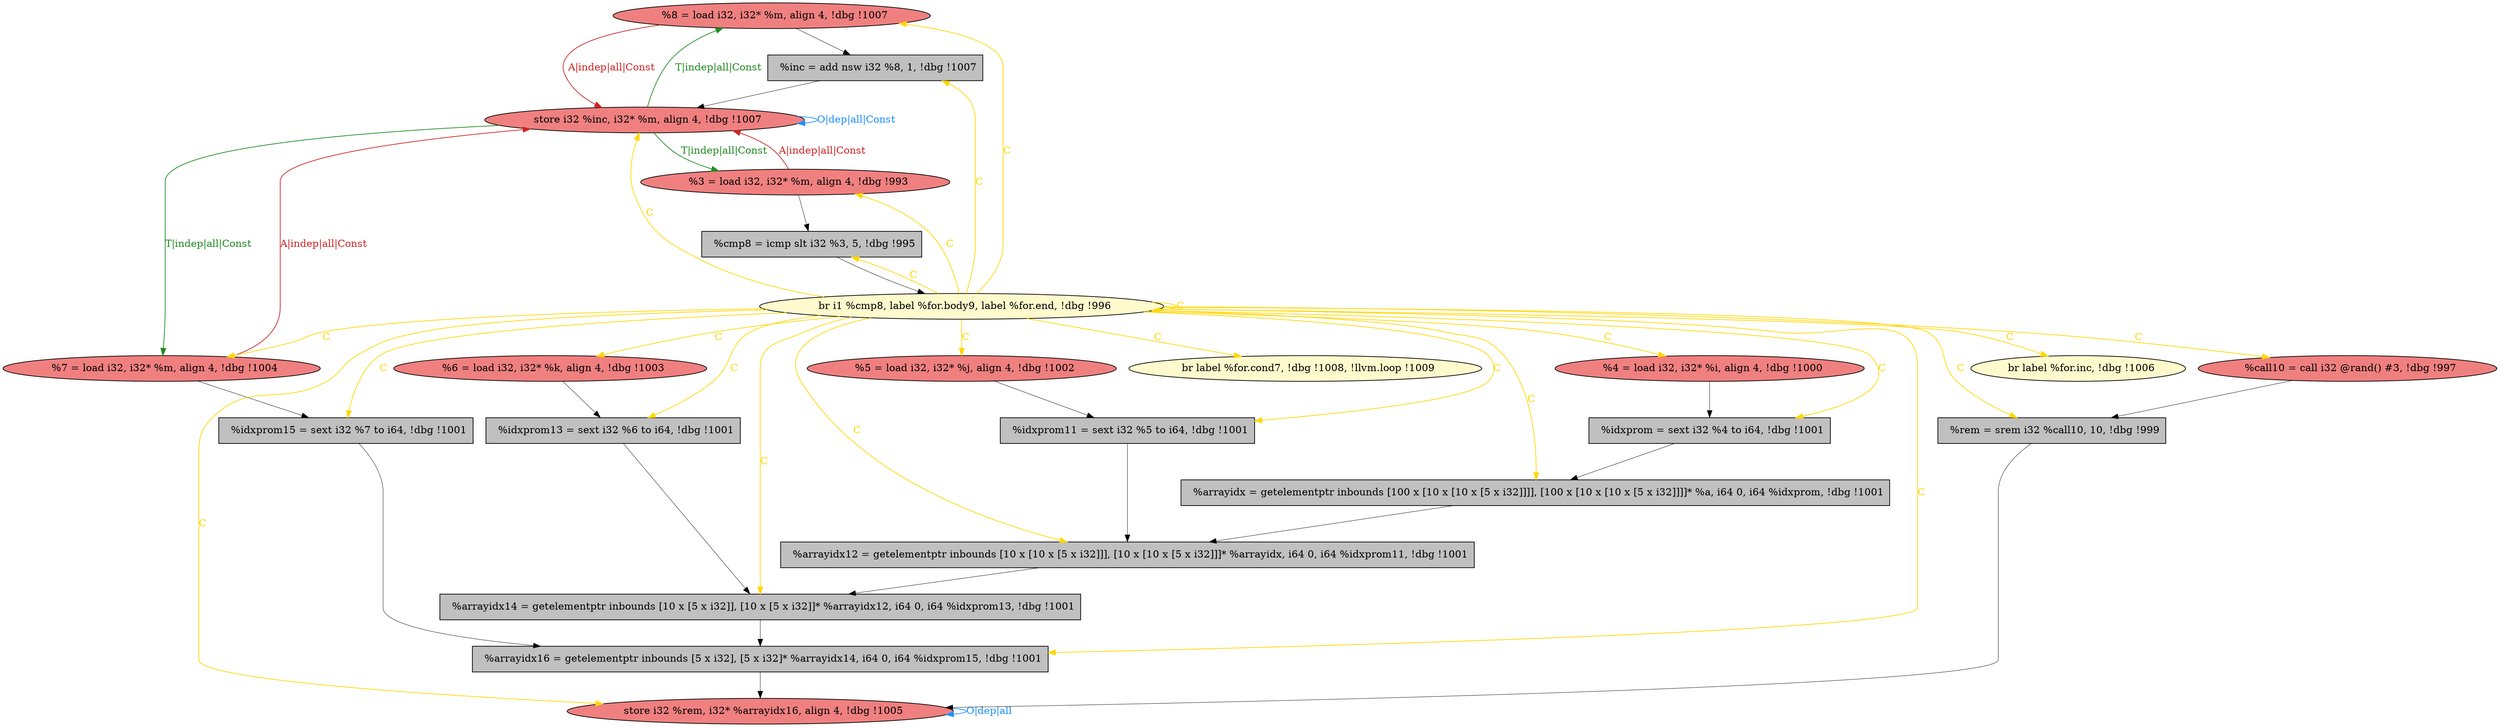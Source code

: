 
digraph G {


node359 [fillcolor=lightcoral,label="  %8 = load i32, i32* %m, align 4, !dbg !1007",shape=ellipse,style=filled ]
node358 [fillcolor=grey,label="  %idxprom = sext i32 %4 to i64, !dbg !1001",shape=rectangle,style=filled ]
node357 [fillcolor=lightcoral,label="  store i32 %rem, i32* %arrayidx16, align 4, !dbg !1005",shape=ellipse,style=filled ]
node355 [fillcolor=grey,label="  %inc = add nsw i32 %8, 1, !dbg !1007",shape=rectangle,style=filled ]
node354 [fillcolor=lightcoral,label="  %7 = load i32, i32* %m, align 4, !dbg !1004",shape=ellipse,style=filled ]
node339 [fillcolor=lightcoral,label="  %3 = load i32, i32* %m, align 4, !dbg !993",shape=ellipse,style=filled ]
node337 [fillcolor=grey,label="  %arrayidx12 = getelementptr inbounds [10 x [10 x [5 x i32]]], [10 x [10 x [5 x i32]]]* %arrayidx, i64 0, i64 %idxprom11, !dbg !1001",shape=rectangle,style=filled ]
node342 [fillcolor=grey,label="  %arrayidx = getelementptr inbounds [100 x [10 x [10 x [5 x i32]]]], [100 x [10 x [10 x [5 x i32]]]]* %a, i64 0, i64 %idxprom, !dbg !1001",shape=rectangle,style=filled ]
node356 [fillcolor=grey,label="  %cmp8 = icmp slt i32 %3, 5, !dbg !995",shape=rectangle,style=filled ]
node343 [fillcolor=grey,label="  %idxprom13 = sext i32 %6 to i64, !dbg !1001",shape=rectangle,style=filled ]
node340 [fillcolor=grey,label="  %idxprom11 = sext i32 %5 to i64, !dbg !1001",shape=rectangle,style=filled ]
node341 [fillcolor=lightcoral,label="  %5 = load i32, i32* %j, align 4, !dbg !1002",shape=ellipse,style=filled ]
node338 [fillcolor=grey,label="  %arrayidx14 = getelementptr inbounds [10 x [5 x i32]], [10 x [5 x i32]]* %arrayidx12, i64 0, i64 %idxprom13, !dbg !1001",shape=rectangle,style=filled ]
node353 [fillcolor=lemonchiffon,label="  br i1 %cmp8, label %for.body9, label %for.end, !dbg !996",shape=ellipse,style=filled ]
node350 [fillcolor=lemonchiffon,label="  br label %for.cond7, !dbg !1008, !llvm.loop !1009",shape=ellipse,style=filled ]
node344 [fillcolor=lightcoral,label="  %6 = load i32, i32* %k, align 4, !dbg !1003",shape=ellipse,style=filled ]
node349 [fillcolor=grey,label="  %arrayidx16 = getelementptr inbounds [5 x i32], [5 x i32]* %arrayidx14, i64 0, i64 %idxprom15, !dbg !1001",shape=rectangle,style=filled ]
node346 [fillcolor=grey,label="  %idxprom15 = sext i32 %7 to i64, !dbg !1001",shape=rectangle,style=filled ]
node352 [fillcolor=lightcoral,label="  %call10 = call i32 @rand() #3, !dbg !997",shape=ellipse,style=filled ]
node347 [fillcolor=lightcoral,label="  %4 = load i32, i32* %i, align 4, !dbg !1000",shape=ellipse,style=filled ]
node345 [fillcolor=grey,label="  %rem = srem i32 %call10, 10, !dbg !999",shape=rectangle,style=filled ]
node348 [fillcolor=lemonchiffon,label="  br label %for.inc, !dbg !1006",shape=ellipse,style=filled ]
node351 [fillcolor=lightcoral,label="  store i32 %inc, i32* %m, align 4, !dbg !1007",shape=ellipse,style=filled ]

node353->node342 [style=solid,color=gold,label="C",penwidth=1.0,fontcolor=gold ]
node353->node345 [style=solid,color=gold,label="C",penwidth=1.0,fontcolor=gold ]
node354->node351 [style=solid,color=firebrick3,label="A|indep|all|Const",penwidth=1.0,fontcolor=firebrick3 ]
node351->node339 [style=solid,color=forestgreen,label="T|indep|all|Const",penwidth=1.0,fontcolor=forestgreen ]
node339->node351 [style=solid,color=firebrick3,label="A|indep|all|Const",penwidth=1.0,fontcolor=firebrick3 ]
node357->node357 [style=solid,color=dodgerblue,label="O|dep|all",penwidth=1.0,fontcolor=dodgerblue ]
node351->node351 [style=solid,color=dodgerblue,label="O|dep|all|Const",penwidth=1.0,fontcolor=dodgerblue ]
node351->node354 [style=solid,color=forestgreen,label="T|indep|all|Const",penwidth=1.0,fontcolor=forestgreen ]
node353->node353 [style=solid,color=gold,label="C",penwidth=1.0,fontcolor=gold ]
node344->node343 [style=solid,color=black,label="",penwidth=0.5,fontcolor=black ]
node353->node350 [style=solid,color=gold,label="C",penwidth=1.0,fontcolor=gold ]
node353->node354 [style=solid,color=gold,label="C",penwidth=1.0,fontcolor=gold ]
node353->node340 [style=solid,color=gold,label="C",penwidth=1.0,fontcolor=gold ]
node353->node343 [style=solid,color=gold,label="C",penwidth=1.0,fontcolor=gold ]
node353->node337 [style=solid,color=gold,label="C",penwidth=1.0,fontcolor=gold ]
node349->node357 [style=solid,color=black,label="",penwidth=0.5,fontcolor=black ]
node351->node359 [style=solid,color=forestgreen,label="T|indep|all|Const",penwidth=1.0,fontcolor=forestgreen ]
node359->node351 [style=solid,color=firebrick3,label="A|indep|all|Const",penwidth=1.0,fontcolor=firebrick3 ]
node353->node344 [style=solid,color=gold,label="C",penwidth=1.0,fontcolor=gold ]
node339->node356 [style=solid,color=black,label="",penwidth=0.5,fontcolor=black ]
node340->node337 [style=solid,color=black,label="",penwidth=0.5,fontcolor=black ]
node353->node352 [style=solid,color=gold,label="C",penwidth=1.0,fontcolor=gold ]
node359->node355 [style=solid,color=black,label="",penwidth=0.5,fontcolor=black ]
node353->node358 [style=solid,color=gold,label="C",penwidth=1.0,fontcolor=gold ]
node355->node351 [style=solid,color=black,label="",penwidth=0.5,fontcolor=black ]
node353->node349 [style=solid,color=gold,label="C",penwidth=1.0,fontcolor=gold ]
node347->node358 [style=solid,color=black,label="",penwidth=0.5,fontcolor=black ]
node353->node346 [style=solid,color=gold,label="C",penwidth=1.0,fontcolor=gold ]
node341->node340 [style=solid,color=black,label="",penwidth=0.5,fontcolor=black ]
node353->node355 [style=solid,color=gold,label="C",penwidth=1.0,fontcolor=gold ]
node353->node348 [style=solid,color=gold,label="C",penwidth=1.0,fontcolor=gold ]
node353->node338 [style=solid,color=gold,label="C",penwidth=1.0,fontcolor=gold ]
node352->node345 [style=solid,color=black,label="",penwidth=0.5,fontcolor=black ]
node343->node338 [style=solid,color=black,label="",penwidth=0.5,fontcolor=black ]
node353->node359 [style=solid,color=gold,label="C",penwidth=1.0,fontcolor=gold ]
node354->node346 [style=solid,color=black,label="",penwidth=0.5,fontcolor=black ]
node353->node347 [style=solid,color=gold,label="C",penwidth=1.0,fontcolor=gold ]
node338->node349 [style=solid,color=black,label="",penwidth=0.5,fontcolor=black ]
node345->node357 [style=solid,color=black,label="",penwidth=0.5,fontcolor=black ]
node353->node339 [style=solid,color=gold,label="C",penwidth=1.0,fontcolor=gold ]
node337->node338 [style=solid,color=black,label="",penwidth=0.5,fontcolor=black ]
node358->node342 [style=solid,color=black,label="",penwidth=0.5,fontcolor=black ]
node356->node353 [style=solid,color=black,label="",penwidth=0.5,fontcolor=black ]
node353->node357 [style=solid,color=gold,label="C",penwidth=1.0,fontcolor=gold ]
node346->node349 [style=solid,color=black,label="",penwidth=0.5,fontcolor=black ]
node353->node356 [style=solid,color=gold,label="C",penwidth=1.0,fontcolor=gold ]
node353->node351 [style=solid,color=gold,label="C",penwidth=1.0,fontcolor=gold ]
node353->node341 [style=solid,color=gold,label="C",penwidth=1.0,fontcolor=gold ]
node342->node337 [style=solid,color=black,label="",penwidth=0.5,fontcolor=black ]


}
